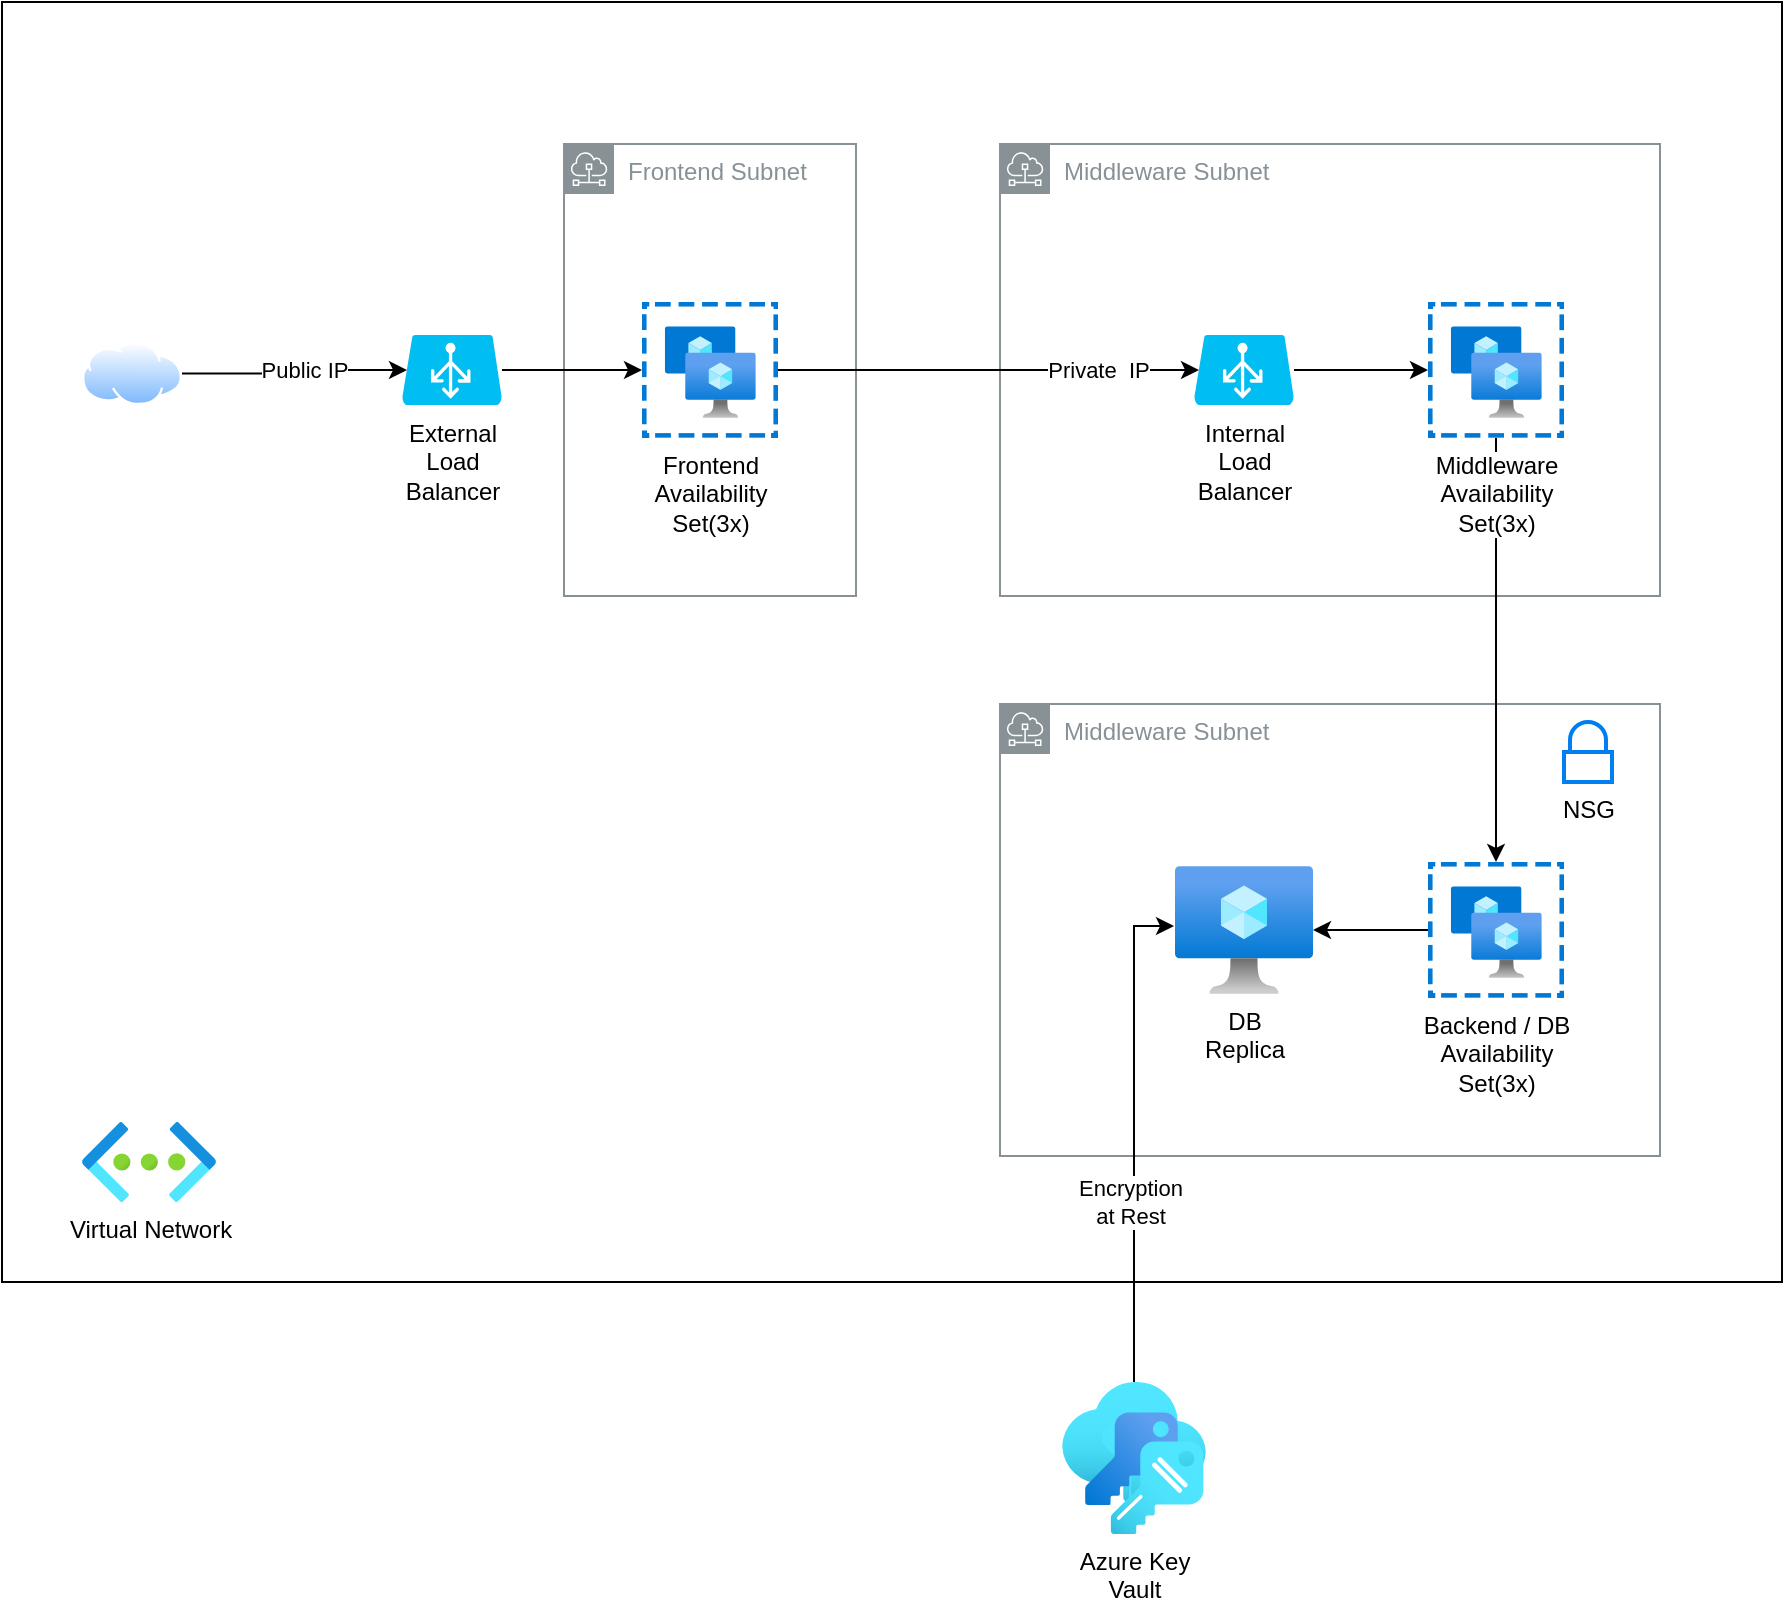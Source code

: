 <mxfile version="22.1.4" type="github">
  <diagram name="Seite-1" id="maiuEfRSI5jtlyw9wFW1">
    <mxGraphModel dx="991" dy="1167" grid="1" gridSize="10" guides="1" tooltips="1" connect="1" arrows="1" fold="1" page="1" pageScale="1" pageWidth="827" pageHeight="1169" math="0" shadow="0">
      <root>
        <mxCell id="0" />
        <mxCell id="1" parent="0" />
        <mxCell id="jPx4Ep0A8AZzdhjCGJ2x-31" value="" style="whiteSpace=wrap;html=1;glass=0;fillColor=none;" vertex="1" parent="1">
          <mxGeometry x="140" y="340" width="890" height="640" as="geometry" />
        </mxCell>
        <mxCell id="jPx4Ep0A8AZzdhjCGJ2x-22" value="Middleware Subnet" style="sketch=0;outlineConnect=0;gradientColor=none;html=1;whiteSpace=wrap;fontSize=12;fontStyle=0;shape=mxgraph.aws4.group;grIcon=mxgraph.aws4.group_subnet;strokeColor=#879196;fillColor=none;verticalAlign=top;align=left;spacingLeft=30;fontColor=#879196;dashed=0;" vertex="1" parent="1">
          <mxGeometry x="639" y="691" width="330" height="226" as="geometry" />
        </mxCell>
        <mxCell id="jPx4Ep0A8AZzdhjCGJ2x-11" value="Middleware Subnet" style="sketch=0;outlineConnect=0;gradientColor=none;html=1;whiteSpace=wrap;fontSize=12;fontStyle=0;shape=mxgraph.aws4.group;grIcon=mxgraph.aws4.group_subnet;strokeColor=#879196;fillColor=none;verticalAlign=top;align=left;spacingLeft=30;fontColor=#879196;dashed=0;" vertex="1" parent="1">
          <mxGeometry x="639" y="411" width="330" height="226" as="geometry" />
        </mxCell>
        <mxCell id="jPx4Ep0A8AZzdhjCGJ2x-9" value="Frontend Subnet" style="sketch=0;outlineConnect=0;gradientColor=none;html=1;whiteSpace=wrap;fontSize=12;fontStyle=0;shape=mxgraph.aws4.group;grIcon=mxgraph.aws4.group_subnet;strokeColor=#879196;fillColor=none;verticalAlign=top;align=left;spacingLeft=30;fontColor=#879196;dashed=0;" vertex="1" parent="1">
          <mxGeometry x="421" y="411" width="146" height="226" as="geometry" />
        </mxCell>
        <mxCell id="jPx4Ep0A8AZzdhjCGJ2x-1" value="" style="image;aspect=fixed;perimeter=ellipsePerimeter;html=1;align=center;shadow=0;dashed=0;spacingTop=3;image=img/lib/active_directory/internet_cloud.svg;" vertex="1" parent="1">
          <mxGeometry x="180" y="510" width="50" height="31.5" as="geometry" />
        </mxCell>
        <mxCell id="jPx4Ep0A8AZzdhjCGJ2x-17" style="edgeStyle=orthogonalEdgeStyle;rounded=0;orthogonalLoop=1;jettySize=auto;html=1;" edge="1" parent="1" source="jPx4Ep0A8AZzdhjCGJ2x-2" target="jPx4Ep0A8AZzdhjCGJ2x-7">
          <mxGeometry relative="1" as="geometry" />
        </mxCell>
        <mxCell id="jPx4Ep0A8AZzdhjCGJ2x-2" value="External&lt;br&gt;Load&lt;br&gt;Balancer" style="verticalLabelPosition=bottom;html=1;verticalAlign=top;align=center;strokeColor=none;fillColor=#00BEF2;shape=mxgraph.azure.azure_load_balancer;" vertex="1" parent="1">
          <mxGeometry x="340" y="506.5" width="50" height="35" as="geometry" />
        </mxCell>
        <mxCell id="jPx4Ep0A8AZzdhjCGJ2x-3" style="edgeStyle=orthogonalEdgeStyle;rounded=0;orthogonalLoop=1;jettySize=auto;html=1;entryX=0.05;entryY=0.5;entryDx=0;entryDy=0;entryPerimeter=0;" edge="1" parent="1" source="jPx4Ep0A8AZzdhjCGJ2x-1" target="jPx4Ep0A8AZzdhjCGJ2x-2">
          <mxGeometry relative="1" as="geometry" />
        </mxCell>
        <mxCell id="jPx4Ep0A8AZzdhjCGJ2x-5" value="Public IP" style="edgeLabel;html=1;align=center;verticalAlign=middle;resizable=0;points=[];" vertex="1" connectable="0" parent="jPx4Ep0A8AZzdhjCGJ2x-3">
          <mxGeometry x="0.696" y="-2" relative="1" as="geometry">
            <mxPoint x="-35" y="-2" as="offset" />
          </mxGeometry>
        </mxCell>
        <mxCell id="jPx4Ep0A8AZzdhjCGJ2x-7" value="Frontend&lt;br&gt;Availability&lt;br&gt;Set(3x)" style="image;aspect=fixed;html=1;points=[];align=center;fontSize=12;image=img/lib/azure2/compute/Availability_Sets.svg;" vertex="1" parent="1">
          <mxGeometry x="460" y="490" width="68" height="68" as="geometry" />
        </mxCell>
        <mxCell id="jPx4Ep0A8AZzdhjCGJ2x-8" value="Virtual Network" style="image;aspect=fixed;html=1;points=[];align=center;fontSize=12;image=img/lib/azure2/networking/Virtual_Networks.svg;" vertex="1" parent="1">
          <mxGeometry x="180" y="900" width="67" height="40" as="geometry" />
        </mxCell>
        <mxCell id="jPx4Ep0A8AZzdhjCGJ2x-25" style="edgeStyle=orthogonalEdgeStyle;rounded=0;orthogonalLoop=1;jettySize=auto;html=1;" edge="1" parent="1" source="jPx4Ep0A8AZzdhjCGJ2x-10" target="jPx4Ep0A8AZzdhjCGJ2x-19">
          <mxGeometry relative="1" as="geometry" />
        </mxCell>
        <mxCell id="jPx4Ep0A8AZzdhjCGJ2x-10" value="Middleware&lt;br&gt;Availability&lt;br&gt;Set(3x)" style="image;aspect=fixed;html=1;points=[];align=center;fontSize=12;image=img/lib/azure2/compute/Availability_Sets.svg;" vertex="1" parent="1">
          <mxGeometry x="853" y="490" width="68" height="68" as="geometry" />
        </mxCell>
        <mxCell id="jPx4Ep0A8AZzdhjCGJ2x-15" style="edgeStyle=orthogonalEdgeStyle;rounded=0;orthogonalLoop=1;jettySize=auto;html=1;" edge="1" parent="1" source="jPx4Ep0A8AZzdhjCGJ2x-12" target="jPx4Ep0A8AZzdhjCGJ2x-10">
          <mxGeometry relative="1" as="geometry" />
        </mxCell>
        <mxCell id="jPx4Ep0A8AZzdhjCGJ2x-12" value="Internal&lt;br&gt;Load&lt;br&gt;Balancer" style="verticalLabelPosition=bottom;html=1;verticalAlign=top;align=center;strokeColor=none;fillColor=#00BEF2;shape=mxgraph.azure.azure_load_balancer;" vertex="1" parent="1">
          <mxGeometry x="736" y="506.5" width="50" height="35" as="geometry" />
        </mxCell>
        <mxCell id="jPx4Ep0A8AZzdhjCGJ2x-13" style="edgeStyle=orthogonalEdgeStyle;rounded=0;orthogonalLoop=1;jettySize=auto;html=1;entryX=0.05;entryY=0.5;entryDx=0;entryDy=0;entryPerimeter=0;" edge="1" parent="1" source="jPx4Ep0A8AZzdhjCGJ2x-7" target="jPx4Ep0A8AZzdhjCGJ2x-12">
          <mxGeometry relative="1" as="geometry" />
        </mxCell>
        <mxCell id="jPx4Ep0A8AZzdhjCGJ2x-14" value="Private&amp;nbsp; IP" style="edgeLabel;html=1;align=center;verticalAlign=middle;resizable=0;points=[];" vertex="1" connectable="0" parent="jPx4Ep0A8AZzdhjCGJ2x-13">
          <mxGeometry x="0.366" y="-3" relative="1" as="geometry">
            <mxPoint x="16" y="-3" as="offset" />
          </mxGeometry>
        </mxCell>
        <mxCell id="jPx4Ep0A8AZzdhjCGJ2x-21" style="edgeStyle=orthogonalEdgeStyle;rounded=0;orthogonalLoop=1;jettySize=auto;html=1;" edge="1" parent="1" source="jPx4Ep0A8AZzdhjCGJ2x-19" target="jPx4Ep0A8AZzdhjCGJ2x-20">
          <mxGeometry relative="1" as="geometry" />
        </mxCell>
        <mxCell id="jPx4Ep0A8AZzdhjCGJ2x-19" value="Backend / DB&lt;br&gt;Availability&lt;br&gt;Set(3x)" style="image;aspect=fixed;html=1;points=[];align=center;fontSize=12;image=img/lib/azure2/compute/Availability_Sets.svg;" vertex="1" parent="1">
          <mxGeometry x="853" y="770" width="68" height="68" as="geometry" />
        </mxCell>
        <mxCell id="jPx4Ep0A8AZzdhjCGJ2x-20" value="DB&lt;br&gt;Replica" style="image;aspect=fixed;html=1;points=[];align=center;fontSize=12;image=img/lib/azure2/compute/Virtual_Machine.svg;" vertex="1" parent="1">
          <mxGeometry x="726.5" y="772" width="69" height="64" as="geometry" />
        </mxCell>
        <mxCell id="jPx4Ep0A8AZzdhjCGJ2x-29" value="NSG" style="html=1;verticalLabelPosition=bottom;align=center;labelBackgroundColor=#ffffff;verticalAlign=top;strokeWidth=2;strokeColor=#0080F0;shadow=0;dashed=0;shape=mxgraph.ios7.icons.locked;" vertex="1" parent="1">
          <mxGeometry x="921" y="700" width="24" height="30" as="geometry" />
        </mxCell>
        <mxCell id="jPx4Ep0A8AZzdhjCGJ2x-30" value="Azure Key&lt;br&gt;Vault" style="image;aspect=fixed;html=1;points=[];align=center;fontSize=12;image=img/lib/azure2/security/Keys.svg;" vertex="1" parent="1">
          <mxGeometry x="670" y="1030" width="72" height="76" as="geometry" />
        </mxCell>
        <mxCell id="jPx4Ep0A8AZzdhjCGJ2x-32" style="edgeStyle=orthogonalEdgeStyle;rounded=0;orthogonalLoop=1;jettySize=auto;html=1;entryX=-0.007;entryY=0.469;entryDx=0;entryDy=0;entryPerimeter=0;" edge="1" parent="1" source="jPx4Ep0A8AZzdhjCGJ2x-30" target="jPx4Ep0A8AZzdhjCGJ2x-20">
          <mxGeometry relative="1" as="geometry" />
        </mxCell>
        <mxCell id="jPx4Ep0A8AZzdhjCGJ2x-33" value="Encryption&lt;br&gt;at Rest" style="edgeLabel;html=1;align=center;verticalAlign=middle;resizable=0;points=[];" vertex="1" connectable="0" parent="jPx4Ep0A8AZzdhjCGJ2x-32">
          <mxGeometry x="-0.274" y="2" relative="1" as="geometry">
            <mxPoint as="offset" />
          </mxGeometry>
        </mxCell>
      </root>
    </mxGraphModel>
  </diagram>
</mxfile>
